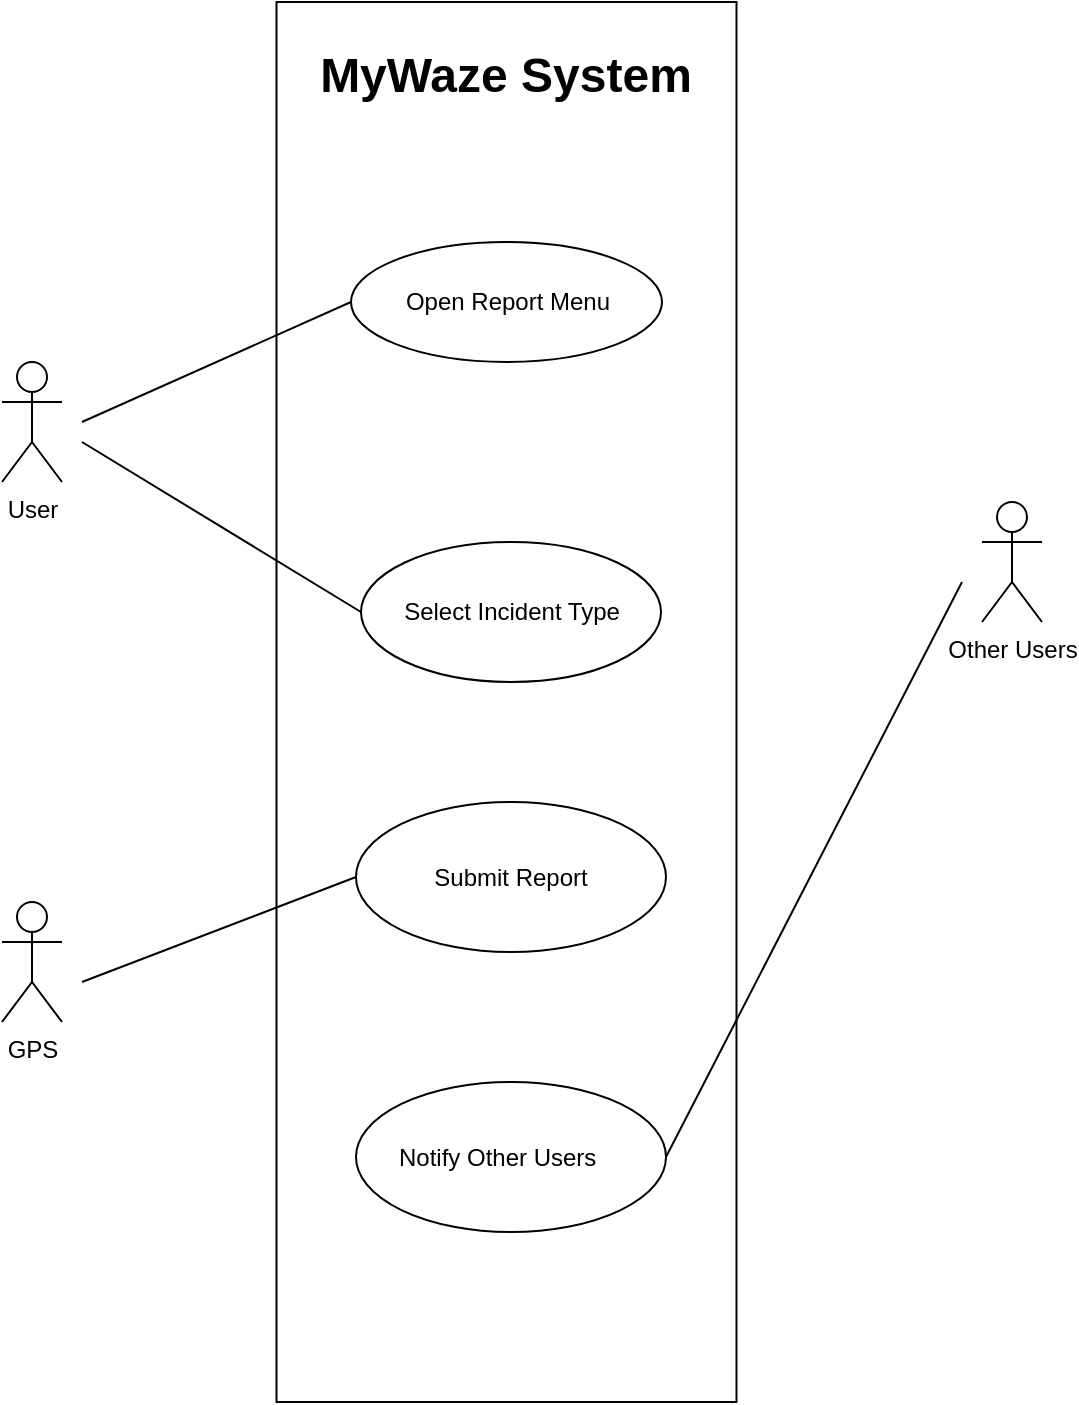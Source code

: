 <mxfile version="27.0.6">
  <diagram name="Page-1" id="krVHmjFHWsqSrIXWMG2W">
    <mxGraphModel dx="2363" dy="1260" grid="1" gridSize="10" guides="1" tooltips="1" connect="1" arrows="1" fold="1" page="1" pageScale="1" pageWidth="827" pageHeight="1169" math="0" shadow="0">
      <root>
        <mxCell id="0" />
        <mxCell id="1" parent="0" />
        <mxCell id="bjluGkoaAh4DrakiWX-t-1" value="User&lt;div&gt;&lt;br&gt;&lt;/div&gt;" style="shape=umlActor;verticalLabelPosition=bottom;verticalAlign=top;html=1;outlineConnect=0;" vertex="1" parent="1">
          <mxGeometry x="110" y="270" width="30" height="60" as="geometry" />
        </mxCell>
        <mxCell id="bjluGkoaAh4DrakiWX-t-2" value="GPS" style="shape=umlActor;verticalLabelPosition=bottom;verticalAlign=top;html=1;outlineConnect=0;" vertex="1" parent="1">
          <mxGeometry x="110" y="540" width="30" height="60" as="geometry" />
        </mxCell>
        <mxCell id="bjluGkoaAh4DrakiWX-t-3" value="Other Users&lt;div&gt;&lt;br&gt;&lt;/div&gt;" style="shape=umlActor;verticalLabelPosition=bottom;verticalAlign=top;html=1;outlineConnect=0;" vertex="1" parent="1">
          <mxGeometry x="600" y="340" width="30" height="60" as="geometry" />
        </mxCell>
        <mxCell id="bjluGkoaAh4DrakiWX-t-7" value="&lt;h1&gt;MyWaze System&lt;/h1&gt;" style="html=1;whiteSpace=wrap;align=center;verticalAlign=top;" vertex="1" parent="1">
          <mxGeometry x="247.25" y="90" width="230" height="700" as="geometry" />
        </mxCell>
        <mxCell id="bjluGkoaAh4DrakiWX-t-9" value="Open Report Menu" style="ellipse;whiteSpace=wrap;html=1;" vertex="1" parent="1">
          <mxGeometry x="284.5" y="210" width="155.5" height="60" as="geometry" />
        </mxCell>
        <mxCell id="bjluGkoaAh4DrakiWX-t-10" value="Select Incident Type" style="ellipse;whiteSpace=wrap;html=1;" vertex="1" parent="1">
          <mxGeometry x="289.5" y="360" width="150" height="70" as="geometry" />
        </mxCell>
        <mxCell id="bjluGkoaAh4DrakiWX-t-11" value="Submit Report" style="ellipse;whiteSpace=wrap;html=1;" vertex="1" parent="1">
          <mxGeometry x="287" y="490" width="155" height="75" as="geometry" />
        </mxCell>
        <mxCell id="bjluGkoaAh4DrakiWX-t-13" value="" style="endArrow=none;html=1;rounded=0;entryX=0;entryY=0.5;entryDx=0;entryDy=0;" edge="1" parent="1" target="bjluGkoaAh4DrakiWX-t-9">
          <mxGeometry width="50" height="50" relative="1" as="geometry">
            <mxPoint x="150" y="300" as="sourcePoint" />
            <mxPoint x="140" y="390" as="targetPoint" />
          </mxGeometry>
        </mxCell>
        <mxCell id="bjluGkoaAh4DrakiWX-t-14" value="" style="endArrow=none;html=1;rounded=0;entryX=0;entryY=0.5;entryDx=0;entryDy=0;" edge="1" parent="1" target="bjluGkoaAh4DrakiWX-t-10">
          <mxGeometry width="50" height="50" relative="1" as="geometry">
            <mxPoint x="150" y="310" as="sourcePoint" />
            <mxPoint x="265" y="320" as="targetPoint" />
          </mxGeometry>
        </mxCell>
        <mxCell id="bjluGkoaAh4DrakiWX-t-16" value="Notify Other Users&amp;nbsp; &amp;nbsp;&amp;nbsp;" style="ellipse;whiteSpace=wrap;html=1;" vertex="1" parent="1">
          <mxGeometry x="287" y="630" width="155" height="75" as="geometry" />
        </mxCell>
        <mxCell id="bjluGkoaAh4DrakiWX-t-17" value="" style="endArrow=none;html=1;rounded=0;entryX=0;entryY=0.5;entryDx=0;entryDy=0;" edge="1" parent="1" target="bjluGkoaAh4DrakiWX-t-11">
          <mxGeometry width="50" height="50" relative="1" as="geometry">
            <mxPoint x="150" y="580" as="sourcePoint" />
            <mxPoint x="140" y="700" as="targetPoint" />
          </mxGeometry>
        </mxCell>
        <mxCell id="bjluGkoaAh4DrakiWX-t-18" value="" style="endArrow=none;html=1;rounded=0;exitX=1;exitY=0.5;exitDx=0;exitDy=0;" edge="1" parent="1" source="bjluGkoaAh4DrakiWX-t-16">
          <mxGeometry width="50" height="50" relative="1" as="geometry">
            <mxPoint x="540" y="662" as="sourcePoint" />
            <mxPoint x="590" y="380" as="targetPoint" />
          </mxGeometry>
        </mxCell>
      </root>
    </mxGraphModel>
  </diagram>
</mxfile>
